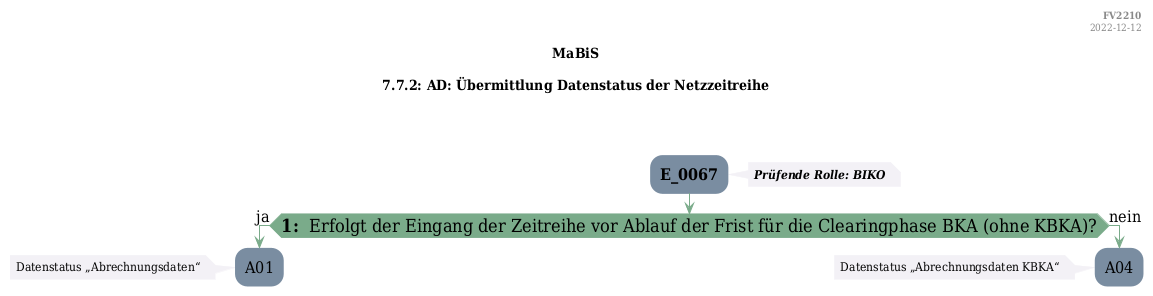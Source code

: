 @startuml
skinparam Shadowing false
skinparam NoteBorderColor #f3f1f6
skinparam NoteBackgroundColor #f3f1f6
skinparam NoteFontSize 12
skinparam ActivityBorderColor none
skinparam ActivityBackgroundColor #7a8da1
skinparam ActivityFontSize 16
skinparam ArrowColor #7aab8a
skinparam ArrowFontSize 16
skinparam ActivityDiamondBackgroundColor #7aab8a
skinparam ActivityDiamondBorderColor #7aab8a
skinparam ActivityDiamondFontSize 18
skinparam defaultFontName DejaVu Serif Condensed
skinparam ActivityEndColor #669580

header
<b>FV2210
2022-12-12
endheader

title
MaBiS

7.7.2: AD: Übermittlung Datenstatus der Netzzeitreihe



end title
:<b>E_0067</b>;
note right
<b><i>Prüfende Rolle: BIKO
end note

if (<b>1: </b> Erfolgt der Eingang der Zeitreihe vor Ablauf der Frist für die Clearingphase BKA (ohne KBKA&#41;?) then (ja)
    :A01;
    note left
        Datenstatus „Abrechnungsdaten“
    endnote
    kill;
else (nein)
    :A04;
    note left
        Datenstatus „Abrechnungsdaten KBKA“
    endnote
    kill;
endif

@enduml
